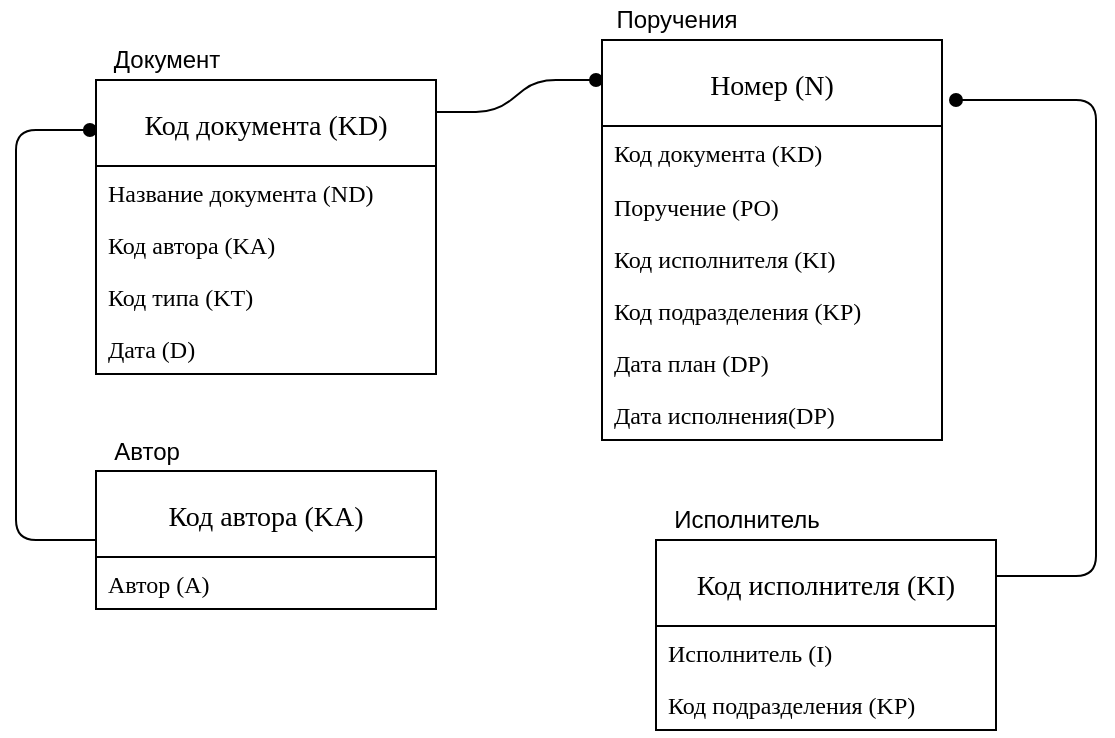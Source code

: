 <mxfile version="12.4.2" type="device" pages="1"><diagram id="xth7INtLcWOTmx3cm4a8" name="Page-1"><mxGraphModel dx="828" dy="451" grid="1" gridSize="10" guides="1" tooltips="1" connect="1" arrows="1" fold="1" page="1" pageScale="1" pageWidth="827" pageHeight="1169" math="0" shadow="0"><root><mxCell id="0"/><mxCell id="1" parent="0"/><mxCell id="Ha3CJXBdNuA9JxFWDpoE-6" value="Поручения" style="text;html=1;align=center;verticalAlign=middle;resizable=0;points=[];;autosize=1;" vertex="1" parent="1"><mxGeometry x="485" y="293" width="80" height="20" as="geometry"/></mxCell><mxCell id="Ha3CJXBdNuA9JxFWDpoE-7" value="Номер (N)" style="swimlane;fontStyle=0;childLayout=stackLayout;horizontal=1;startSize=43;fillColor=none;horizontalStack=0;resizeParent=1;resizeParentMax=0;resizeLast=0;collapsible=1;marginBottom=0;swimlaneFillColor=#ffffff;align=center;fontSize=14;fontFamily=Times New Roman;" vertex="1" parent="1"><mxGeometry x="393" y="250" width="170" height="200" as="geometry"/></mxCell><mxCell id="Ha3CJXBdNuA9JxFWDpoE-8" value="Код документа (KD)&#10;" style="text;strokeColor=none;fillColor=none;spacingLeft=4;spacingRight=4;overflow=hidden;rotatable=0;points=[[0,0.5],[1,0.5]];portConstraint=eastwest;fontSize=12;fontFamily=Times New Roman;" vertex="1" parent="Ha3CJXBdNuA9JxFWDpoE-7"><mxGeometry y="43" width="170" height="27" as="geometry"/></mxCell><mxCell id="Ha3CJXBdNuA9JxFWDpoE-9" value="Поручение (PO)" style="text;strokeColor=none;fillColor=none;spacingLeft=4;spacingRight=4;overflow=hidden;rotatable=0;points=[[0,0.5],[1,0.5]];portConstraint=eastwest;fontSize=12;fontFamily=Times New Roman;" vertex="1" parent="Ha3CJXBdNuA9JxFWDpoE-7"><mxGeometry y="70" width="170" height="26" as="geometry"/></mxCell><mxCell id="Ha3CJXBdNuA9JxFWDpoE-10" value="Код исполнителя (KI)" style="text;strokeColor=none;fillColor=none;spacingLeft=4;spacingRight=4;overflow=hidden;rotatable=0;points=[[0,0.5],[1,0.5]];portConstraint=eastwest;fontSize=12;fontFamily=Times New Roman;" vertex="1" parent="Ha3CJXBdNuA9JxFWDpoE-7"><mxGeometry y="96" width="170" height="26" as="geometry"/></mxCell><mxCell id="Ha3CJXBdNuA9JxFWDpoE-12" value="Код подразделения (KP)" style="text;strokeColor=none;fillColor=none;spacingLeft=4;spacingRight=4;overflow=hidden;rotatable=0;points=[[0,0.5],[1,0.5]];portConstraint=eastwest;fontSize=12;fontFamily=Times New Roman;" vertex="1" parent="Ha3CJXBdNuA9JxFWDpoE-7"><mxGeometry y="122" width="170" height="26" as="geometry"/></mxCell><mxCell id="Ha3CJXBdNuA9JxFWDpoE-14" value="Дата план (DP)" style="text;strokeColor=none;fillColor=none;spacingLeft=4;spacingRight=4;overflow=hidden;rotatable=0;points=[[0,0.5],[1,0.5]];portConstraint=eastwest;fontSize=12;fontFamily=Times New Roman;" vertex="1" parent="Ha3CJXBdNuA9JxFWDpoE-7"><mxGeometry y="148" width="170" height="26" as="geometry"/></mxCell><mxCell id="Ha3CJXBdNuA9JxFWDpoE-15" value="Дата исполнения(DP)" style="text;strokeColor=none;fillColor=none;spacingLeft=4;spacingRight=4;overflow=hidden;rotatable=0;points=[[0,0.5],[1,0.5]];portConstraint=eastwest;fontSize=12;fontFamily=Times New Roman;" vertex="1" parent="Ha3CJXBdNuA9JxFWDpoE-7"><mxGeometry y="174" width="170" height="26" as="geometry"/></mxCell><mxCell id="Ha3CJXBdNuA9JxFWDpoE-16" value="Поручения" style="text;html=1;align=center;verticalAlign=middle;resizable=0;points=[];;autosize=1;" vertex="1" parent="1"><mxGeometry x="390" y="230" width="80" height="20" as="geometry"/></mxCell><mxCell id="Ha3CJXBdNuA9JxFWDpoE-17" value="&#10;&#10;Код документа (KD)&#10;&#10;" style="swimlane;fontStyle=0;childLayout=stackLayout;horizontal=1;startSize=43;fillColor=none;horizontalStack=0;resizeParent=1;resizeParentMax=0;resizeLast=0;collapsible=1;marginBottom=0;swimlaneFillColor=#ffffff;align=center;fontSize=14;fontFamily=Times New Roman;" vertex="1" parent="1"><mxGeometry x="140" y="270" width="170" height="147" as="geometry"/></mxCell><mxCell id="Ha3CJXBdNuA9JxFWDpoE-18" value="Название документа (ND)" style="text;strokeColor=none;fillColor=none;spacingLeft=4;spacingRight=4;overflow=hidden;rotatable=0;points=[[0,0.5],[1,0.5]];portConstraint=eastwest;fontSize=12;fontFamily=Times New Roman;" vertex="1" parent="Ha3CJXBdNuA9JxFWDpoE-17"><mxGeometry y="43" width="170" height="26" as="geometry"/></mxCell><mxCell id="Ha3CJXBdNuA9JxFWDpoE-19" value="Код автора (KA)" style="text;strokeColor=none;fillColor=none;spacingLeft=4;spacingRight=4;overflow=hidden;rotatable=0;points=[[0,0.5],[1,0.5]];portConstraint=eastwest;fontSize=12;fontFamily=Times New Roman;" vertex="1" parent="Ha3CJXBdNuA9JxFWDpoE-17"><mxGeometry y="69" width="170" height="26" as="geometry"/></mxCell><mxCell id="Ha3CJXBdNuA9JxFWDpoE-21" value="Код типа (KT)" style="text;strokeColor=none;fillColor=none;spacingLeft=4;spacingRight=4;overflow=hidden;rotatable=0;points=[[0,0.5],[1,0.5]];portConstraint=eastwest;fontSize=12;fontFamily=Times New Roman;" vertex="1" parent="Ha3CJXBdNuA9JxFWDpoE-17"><mxGeometry y="95" width="170" height="26" as="geometry"/></mxCell><mxCell id="Ha3CJXBdNuA9JxFWDpoE-23" value="Дата (D)" style="text;strokeColor=none;fillColor=none;spacingLeft=4;spacingRight=4;overflow=hidden;rotatable=0;points=[[0,0.5],[1,0.5]];portConstraint=eastwest;fontSize=12;fontFamily=Times New Roman;" vertex="1" parent="Ha3CJXBdNuA9JxFWDpoE-17"><mxGeometry y="121" width="170" height="26" as="geometry"/></mxCell><mxCell id="Ha3CJXBdNuA9JxFWDpoE-24" value="Документ" style="text;html=1;align=center;verticalAlign=middle;resizable=0;points=[];;autosize=1;" vertex="1" parent="1"><mxGeometry x="140" y="250" width="70" height="20" as="geometry"/></mxCell><mxCell id="Ha3CJXBdNuA9JxFWDpoE-25" value="" style="edgeStyle=entityRelationEdgeStyle;fontSize=12;html=1;endArrow=oval;endFill=1;strokeWidth=1;" edge="1" parent="1"><mxGeometry width="100" height="100" relative="1" as="geometry"><mxPoint x="310" y="286.0" as="sourcePoint"/><mxPoint x="390" y="270" as="targetPoint"/></mxGeometry></mxCell><mxCell id="Ha3CJXBdNuA9JxFWDpoE-28" value="Код автора (KA)" style="swimlane;fontStyle=0;childLayout=stackLayout;horizontal=1;startSize=43;fillColor=none;horizontalStack=0;resizeParent=1;resizeParentMax=0;resizeLast=0;collapsible=1;marginBottom=0;swimlaneFillColor=#ffffff;align=center;fontSize=14;fontFamily=Times New Roman;" vertex="1" parent="1"><mxGeometry x="140" y="465.5" width="170" height="69" as="geometry"/></mxCell><mxCell id="Ha3CJXBdNuA9JxFWDpoE-30" value="Автор (A)" style="text;strokeColor=none;fillColor=none;spacingLeft=4;spacingRight=4;overflow=hidden;rotatable=0;points=[[0,0.5],[1,0.5]];portConstraint=eastwest;fontSize=12;fontFamily=Times New Roman;" vertex="1" parent="Ha3CJXBdNuA9JxFWDpoE-28"><mxGeometry y="43" width="170" height="26" as="geometry"/></mxCell><mxCell id="Ha3CJXBdNuA9JxFWDpoE-33" value="Автор" style="text;html=1;align=center;verticalAlign=middle;resizable=0;points=[];;autosize=1;" vertex="1" parent="1"><mxGeometry x="140" y="445.5" width="50" height="20" as="geometry"/></mxCell><mxCell id="Ha3CJXBdNuA9JxFWDpoE-46" value="" style="endArrow=none;html=1;rounded=1;entryX=0;entryY=0.5;entryDx=0;entryDy=0;exitX=-0.018;exitY=0.17;exitDx=0;exitDy=0;exitPerimeter=0;startArrow=oval;startFill=1;" edge="1" parent="1" source="Ha3CJXBdNuA9JxFWDpoE-17" target="Ha3CJXBdNuA9JxFWDpoE-28"><mxGeometry relative="1" as="geometry"><mxPoint x="110" y="290" as="sourcePoint"/><mxPoint x="110" y="560" as="targetPoint"/><Array as="points"><mxPoint x="100" y="295"/><mxPoint x="100" y="500"/></Array></mxGeometry></mxCell><mxCell id="Ha3CJXBdNuA9JxFWDpoE-50" value="Код исполнителя (KI)" style="swimlane;fontStyle=0;childLayout=stackLayout;horizontal=1;startSize=43;fillColor=none;horizontalStack=0;resizeParent=1;resizeParentMax=0;resizeLast=0;collapsible=1;marginBottom=0;swimlaneFillColor=#ffffff;align=center;fontSize=14;fontFamily=Times New Roman;" vertex="1" parent="1"><mxGeometry x="420" y="500" width="170" height="95" as="geometry"/></mxCell><mxCell id="Ha3CJXBdNuA9JxFWDpoE-53" value="Исполнитель (I)" style="text;strokeColor=none;fillColor=none;spacingLeft=4;spacingRight=4;overflow=hidden;rotatable=0;points=[[0,0.5],[1,0.5]];portConstraint=eastwest;fontSize=12;fontFamily=Times New Roman;" vertex="1" parent="Ha3CJXBdNuA9JxFWDpoE-50"><mxGeometry y="43" width="170" height="26" as="geometry"/></mxCell><mxCell id="Ha3CJXBdNuA9JxFWDpoE-51" value="Код подразделения (KP)" style="text;strokeColor=none;fillColor=none;spacingLeft=4;spacingRight=4;overflow=hidden;rotatable=0;points=[[0,0.5],[1,0.5]];portConstraint=eastwest;fontSize=12;fontFamily=Times New Roman;" vertex="1" parent="Ha3CJXBdNuA9JxFWDpoE-50"><mxGeometry y="69" width="170" height="26" as="geometry"/></mxCell><mxCell id="Ha3CJXBdNuA9JxFWDpoE-52" value="Исполнитель" style="text;html=1;align=center;verticalAlign=middle;resizable=0;points=[];;autosize=1;" vertex="1" parent="1"><mxGeometry x="420" y="480" width="90" height="20" as="geometry"/></mxCell><mxCell id="Ha3CJXBdNuA9JxFWDpoE-55" value="" style="endArrow=none;html=1;rounded=1;startArrow=oval;startFill=1;" edge="1" parent="1"><mxGeometry relative="1" as="geometry"><mxPoint x="570" y="280" as="sourcePoint"/><mxPoint x="590" y="518" as="targetPoint"/><Array as="points"><mxPoint x="640" y="280"/><mxPoint x="640" y="518.01"/></Array></mxGeometry></mxCell></root></mxGraphModel></diagram></mxfile>